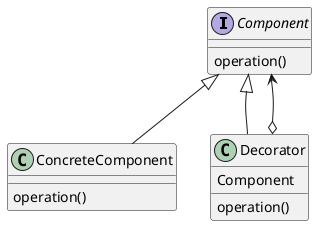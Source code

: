 @startuml

interface Component {
    operation()
}
class ConcreteComponent {
    operation()
}
class Decorator {
    Component
    operation()
}

Component <|-- ConcreteComponent
Component <|-- Decorator
Decorator o--> Component

@enduml
